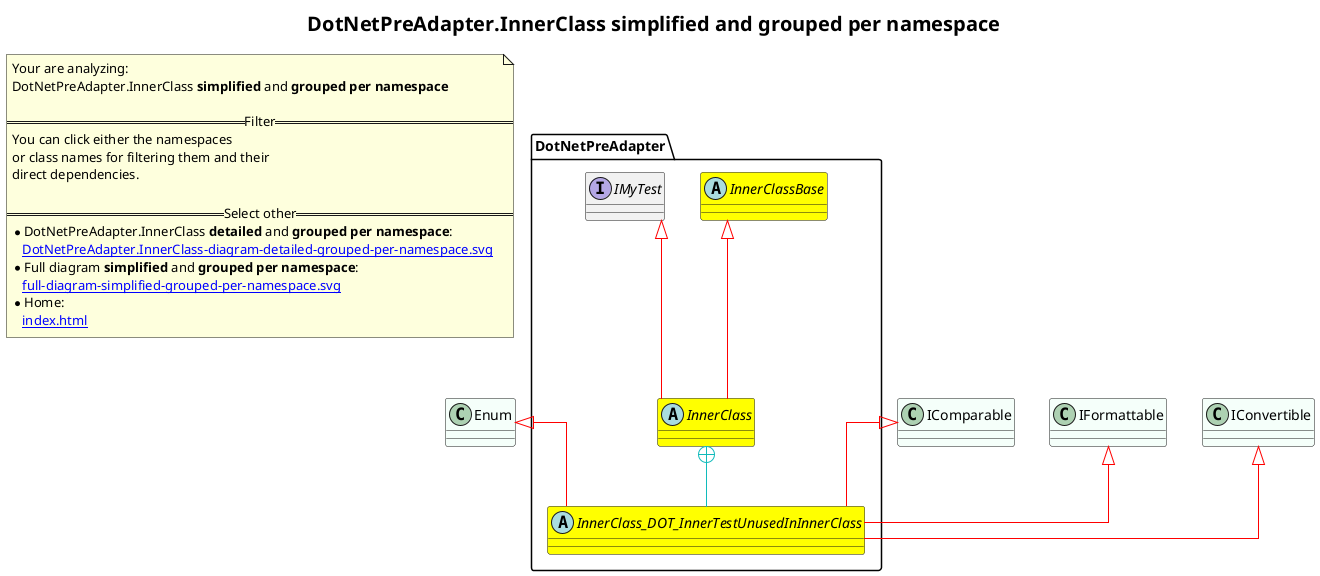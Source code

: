 @startuml
skinparam linetype ortho
title <size:20>DotNetPreAdapter.InnerClass **simplified** and **grouped per namespace**</size>
note "Your are analyzing:\nDotNetPreAdapter.InnerClass **simplified** and **grouped per namespace**\n\n==Filter==\nYou can click either the namespaces \nor class names for filtering them and their\ndirect dependencies.\n\n==Select other==\n* DotNetPreAdapter.InnerClass **detailed** and **grouped per namespace**:\n   [[DotNetPreAdapter.InnerClass-diagram-detailed-grouped-per-namespace.svg]]\n* Full diagram **simplified** and **grouped per namespace**:\n   [[full-diagram-simplified-grouped-per-namespace.svg]]\n* Home:\n   [[index.html]]" as FloatingNote
class Enum [[Enum-diagram-simplified-grouped-per-namespace.svg]] #MintCream {
}
class IComparable [[IComparable-diagram-simplified-grouped-per-namespace.svg]] #MintCream {
}
class IFormattable [[IFormattable-diagram-simplified-grouped-per-namespace.svg]] #MintCream {
}
class IConvertible [[IConvertible-diagram-simplified-grouped-per-namespace.svg]] #MintCream {
}
' Closing all previous_sub_namespace_list namespace None because file analysis is finished.
namespace DotNetPreAdapter [[DotNetPreAdapter-diagram-simplified-grouped-per-namespace.svg]] {
abstract class DotNetPreAdapter.InnerClassBase [[DotNetPreAdapter.InnerClassBase-diagram-simplified-grouped-per-namespace.svg]] #yellow {
}
abstract class DotNetPreAdapter.InnerClass [[DotNetPreAdapter.InnerClass-diagram-simplified-grouped-per-namespace.svg]] #yellow {
}
interface DotNetPreAdapter.IMyTest [[DotNetPreAdapter.IMyTest-diagram-simplified-grouped-per-namespace.svg]]  {
}
abstract class DotNetPreAdapter.InnerClass_DOT_InnerTestUnusedInInnerClass [[DotNetPreAdapter.InnerClass.InnerTestUnusedInInnerClass-diagram-simplified-grouped-per-namespace.svg]] #yellow {
}
'Compared namespace DotNetPreAdapter [[DotNetPreAdapter-diagram-simplified-grouped-per-namespace.svg]] { with last element of }
' Closing all previous_sub_namespace_list namespace None because file analysis is finished.
' Closing namespace DotNetPreAdapter
}
 ' *************************************** 
 ' *************************************** 
 ' *************************************** 
' Class relations extracted from namespace:
' 
' Class relations extracted from namespace:
' DotNetPreAdapter
DotNetPreAdapter.InnerClassBase <|-[#red]- DotNetPreAdapter.InnerClass
DotNetPreAdapter.IMyTest <|-[#red]- DotNetPreAdapter.InnerClass
DotNetPreAdapter.InnerClass +-[#10BBBB]- DotNetPreAdapter.InnerClass_DOT_InnerTestUnusedInInnerClass 
Enum <|-[#red]- DotNetPreAdapter.InnerClass_DOT_InnerTestUnusedInInnerClass
IComparable <|-[#red]- DotNetPreAdapter.InnerClass_DOT_InnerTestUnusedInInnerClass
IFormattable <|-[#red]- DotNetPreAdapter.InnerClass_DOT_InnerTestUnusedInInnerClass
IConvertible <|-[#red]- DotNetPreAdapter.InnerClass_DOT_InnerTestUnusedInInnerClass
@enduml